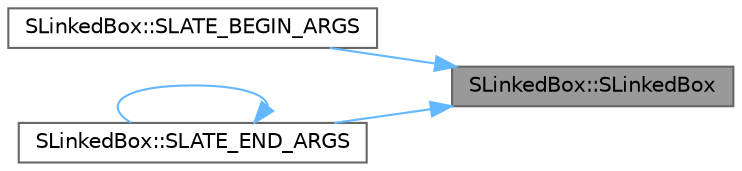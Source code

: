 digraph "SLinkedBox::SLinkedBox"
{
 // INTERACTIVE_SVG=YES
 // LATEX_PDF_SIZE
  bgcolor="transparent";
  edge [fontname=Helvetica,fontsize=10,labelfontname=Helvetica,labelfontsize=10];
  node [fontname=Helvetica,fontsize=10,shape=box,height=0.2,width=0.4];
  rankdir="RL";
  Node1 [id="Node000001",label="SLinkedBox::SLinkedBox",height=0.2,width=0.4,color="gray40", fillcolor="grey60", style="filled", fontcolor="black",tooltip=" "];
  Node1 -> Node2 [id="edge1_Node000001_Node000002",dir="back",color="steelblue1",style="solid",tooltip=" "];
  Node2 [id="Node000002",label="SLinkedBox::SLATE_BEGIN_ARGS",height=0.2,width=0.4,color="grey40", fillcolor="white", style="filled",URL="$d4/d60/classSLinkedBox.html#ae462112cb88c4c2b1b16797ade49bf12",tooltip=" "];
  Node1 -> Node3 [id="edge2_Node000001_Node000003",dir="back",color="steelblue1",style="solid",tooltip=" "];
  Node3 [id="Node000003",label="SLinkedBox::SLATE_END_ARGS",height=0.2,width=0.4,color="grey40", fillcolor="white", style="filled",URL="$d4/d60/classSLinkedBox.html#ad06c88ce5fd6473901b93b888cb9d9e2",tooltip=" "];
  Node3 -> Node3 [id="edge3_Node000003_Node000003",dir="back",color="steelblue1",style="solid",tooltip=" "];
}

